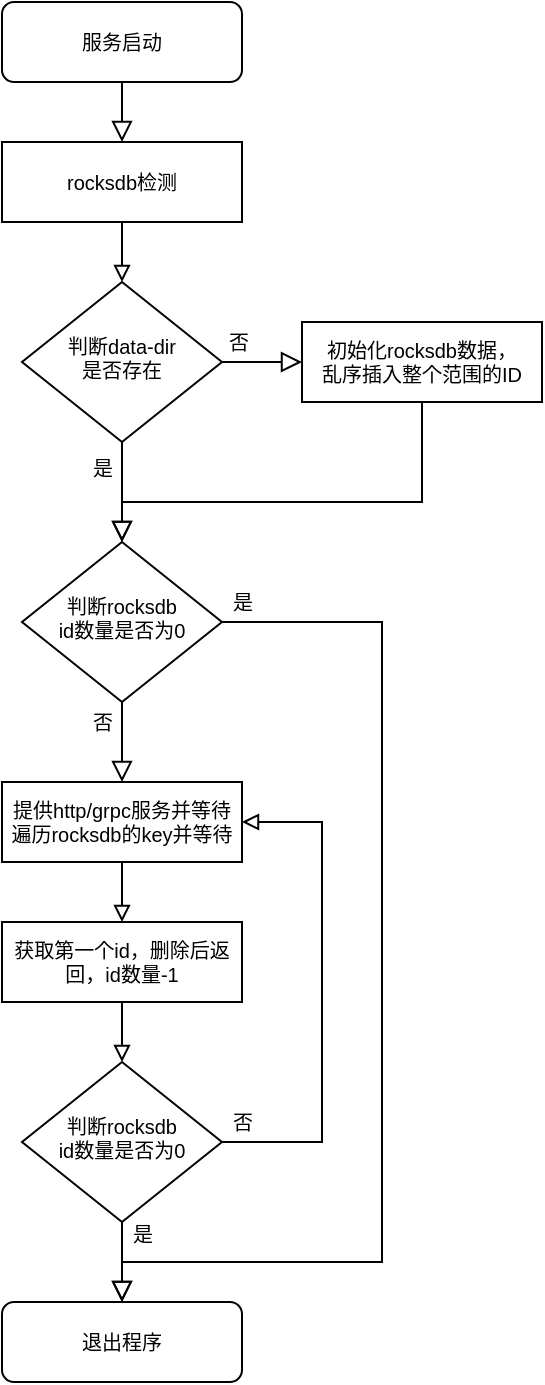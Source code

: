 <mxfile version="12.6.5" type="device"><diagram id="C5RBs43oDa-KdzZeNtuy" name="Page-1"><mxGraphModel dx="1143" dy="700" grid="1" gridSize="10" guides="1" tooltips="1" connect="1" arrows="1" fold="1" page="1" pageScale="1" pageWidth="827" pageHeight="1169" math="0" shadow="0"><root><mxCell id="WIyWlLk6GJQsqaUBKTNV-0"/><mxCell id="WIyWlLk6GJQsqaUBKTNV-1" parent="WIyWlLk6GJQsqaUBKTNV-0"/><mxCell id="WIyWlLk6GJQsqaUBKTNV-2" value="" style="rounded=0;html=1;jettySize=auto;orthogonalLoop=1;fontSize=10;endArrow=block;endFill=0;endSize=8;strokeWidth=1;shadow=0;labelBackgroundColor=none;edgeStyle=orthogonalEdgeStyle;" parent="WIyWlLk6GJQsqaUBKTNV-1" source="WIyWlLk6GJQsqaUBKTNV-3" target="1yWzhl1ohxha4nq3CN1N-8" edge="1"><mxGeometry relative="1" as="geometry"/></mxCell><mxCell id="WIyWlLk6GJQsqaUBKTNV-3" value="服务启动" style="rounded=1;whiteSpace=wrap;html=1;fontSize=10;glass=0;strokeWidth=1;shadow=0;" parent="WIyWlLk6GJQsqaUBKTNV-1" vertex="1"><mxGeometry x="210" y="120" width="120" height="40" as="geometry"/></mxCell><mxCell id="WIyWlLk6GJQsqaUBKTNV-4" value="是" style="rounded=0;html=1;jettySize=auto;orthogonalLoop=1;fontSize=10;endArrow=block;endFill=0;endSize=8;strokeWidth=1;shadow=0;labelBackgroundColor=none;edgeStyle=orthogonalEdgeStyle;" parent="WIyWlLk6GJQsqaUBKTNV-1" source="WIyWlLk6GJQsqaUBKTNV-6" target="WIyWlLk6GJQsqaUBKTNV-10" edge="1"><mxGeometry x="-0.5" y="-10" relative="1" as="geometry"><mxPoint as="offset"/></mxGeometry></mxCell><mxCell id="WIyWlLk6GJQsqaUBKTNV-5" value="否" style="edgeStyle=orthogonalEdgeStyle;rounded=0;html=1;jettySize=auto;orthogonalLoop=1;fontSize=10;endArrow=block;endFill=0;endSize=8;strokeWidth=1;shadow=0;labelBackgroundColor=none;" parent="WIyWlLk6GJQsqaUBKTNV-1" source="WIyWlLk6GJQsqaUBKTNV-6" target="WIyWlLk6GJQsqaUBKTNV-7" edge="1"><mxGeometry x="-0.6" y="10" relative="1" as="geometry"><mxPoint as="offset"/></mxGeometry></mxCell><mxCell id="WIyWlLk6GJQsqaUBKTNV-6" value="判断data-dir&lt;br style=&quot;font-size: 10px;&quot;&gt;是否存在" style="rhombus;whiteSpace=wrap;html=1;shadow=0;fontFamily=Helvetica;fontSize=10;align=center;strokeWidth=1;spacing=6;spacingTop=-4;" parent="WIyWlLk6GJQsqaUBKTNV-1" vertex="1"><mxGeometry x="220" y="260" width="100" height="80" as="geometry"/></mxCell><mxCell id="WIyWlLk6GJQsqaUBKTNV-7" value="初始化rocksdb数据，&lt;br&gt;乱序插入整个范围的ID" style="rounded=0;whiteSpace=wrap;html=1;fontSize=10;glass=0;strokeWidth=1;shadow=0;" parent="WIyWlLk6GJQsqaUBKTNV-1" vertex="1"><mxGeometry x="360" y="280" width="120" height="40" as="geometry"/></mxCell><mxCell id="WIyWlLk6GJQsqaUBKTNV-8" value="否" style="rounded=0;html=1;jettySize=auto;orthogonalLoop=1;fontSize=10;endArrow=block;endFill=0;endSize=8;strokeWidth=1;shadow=0;labelBackgroundColor=none;edgeStyle=orthogonalEdgeStyle;" parent="WIyWlLk6GJQsqaUBKTNV-1" source="WIyWlLk6GJQsqaUBKTNV-10" target="1yWzhl1ohxha4nq3CN1N-5" edge="1"><mxGeometry x="-0.5" y="-10" relative="1" as="geometry"><mxPoint as="offset"/></mxGeometry></mxCell><mxCell id="WIyWlLk6GJQsqaUBKTNV-9" value="是" style="edgeStyle=orthogonalEdgeStyle;rounded=0;html=1;jettySize=auto;orthogonalLoop=1;fontSize=10;endArrow=block;endFill=0;endSize=8;strokeWidth=1;shadow=0;labelBackgroundColor=none;" parent="WIyWlLk6GJQsqaUBKTNV-1" source="WIyWlLk6GJQsqaUBKTNV-10" target="WIyWlLk6GJQsqaUBKTNV-11" edge="1"><mxGeometry x="-0.965" y="10" relative="1" as="geometry"><mxPoint as="offset"/><mxPoint x="370" y="420" as="targetPoint"/><Array as="points"><mxPoint x="400" y="430"/><mxPoint x="400" y="750"/><mxPoint x="270" y="750"/></Array></mxGeometry></mxCell><mxCell id="WIyWlLk6GJQsqaUBKTNV-10" value="判断rocksdb&lt;br style=&quot;font-size: 10px&quot;&gt;id数量是否为0" style="rhombus;whiteSpace=wrap;html=1;shadow=0;fontFamily=Helvetica;fontSize=10;align=center;strokeWidth=1;spacing=6;spacingTop=-4;" parent="WIyWlLk6GJQsqaUBKTNV-1" vertex="1"><mxGeometry x="220" y="390" width="100" height="80" as="geometry"/></mxCell><mxCell id="WIyWlLk6GJQsqaUBKTNV-11" value="退出程序" style="rounded=1;whiteSpace=wrap;html=1;fontSize=10;glass=0;strokeWidth=1;shadow=0;" parent="WIyWlLk6GJQsqaUBKTNV-1" vertex="1"><mxGeometry x="210" y="770" width="120" height="40" as="geometry"/></mxCell><mxCell id="1yWzhl1ohxha4nq3CN1N-4" value="" style="edgeStyle=orthogonalEdgeStyle;rounded=0;html=1;jettySize=auto;orthogonalLoop=1;fontSize=10;endArrow=block;endFill=0;endSize=8;strokeWidth=1;shadow=0;labelBackgroundColor=none;" edge="1" parent="WIyWlLk6GJQsqaUBKTNV-1" source="WIyWlLk6GJQsqaUBKTNV-7" target="WIyWlLk6GJQsqaUBKTNV-10"><mxGeometry x="-0.545" y="-30" relative="1" as="geometry"><mxPoint as="offset"/><mxPoint x="440" y="380" as="sourcePoint"/><mxPoint x="390.0" y="480" as="targetPoint"/><Array as="points"><mxPoint x="420" y="370"/><mxPoint x="270" y="370"/></Array></mxGeometry></mxCell><mxCell id="1yWzhl1ohxha4nq3CN1N-5" value="提供http/grpc服务并等待&lt;br&gt;遍历rocksdb的key并等待" style="rounded=0;whiteSpace=wrap;html=1;fontSize=10;glass=0;strokeWidth=1;shadow=0;fillColor=#ffffff;comic=0;" vertex="1" parent="WIyWlLk6GJQsqaUBKTNV-1"><mxGeometry x="210" y="510" width="120" height="40" as="geometry"/></mxCell><mxCell id="1yWzhl1ohxha4nq3CN1N-9" style="edgeStyle=orthogonalEdgeStyle;rounded=0;orthogonalLoop=1;jettySize=auto;html=1;endArrow=block;endFill=0;fontSize=10;" edge="1" parent="WIyWlLk6GJQsqaUBKTNV-1" source="1yWzhl1ohxha4nq3CN1N-8" target="WIyWlLk6GJQsqaUBKTNV-6"><mxGeometry relative="1" as="geometry"/></mxCell><mxCell id="1yWzhl1ohxha4nq3CN1N-8" value="rocksdb检测" style="rounded=0;whiteSpace=wrap;html=1;fontSize=10;glass=0;strokeWidth=1;shadow=0;" vertex="1" parent="WIyWlLk6GJQsqaUBKTNV-1"><mxGeometry x="210" y="190" width="120" height="40" as="geometry"/></mxCell><mxCell id="1yWzhl1ohxha4nq3CN1N-15" value="" style="edgeStyle=orthogonalEdgeStyle;rounded=0;orthogonalLoop=1;jettySize=auto;html=1;endArrow=block;endFill=0;fontSize=10;" edge="1" parent="WIyWlLk6GJQsqaUBKTNV-1" source="1yWzhl1ohxha4nq3CN1N-10" target="1yWzhl1ohxha4nq3CN1N-16"><mxGeometry relative="1" as="geometry"><mxPoint x="270" y="640" as="targetPoint"/></mxGeometry></mxCell><mxCell id="1yWzhl1ohxha4nq3CN1N-10" value="获取第一个id，删除后返回，id数量-1" style="rounded=0;whiteSpace=wrap;html=1;fontSize=10;glass=0;strokeWidth=1;shadow=0;fillColor=#ffffff;comic=0;" vertex="1" parent="WIyWlLk6GJQsqaUBKTNV-1"><mxGeometry x="210" y="580" width="120" height="40" as="geometry"/></mxCell><mxCell id="1yWzhl1ohxha4nq3CN1N-25" style="edgeStyle=orthogonalEdgeStyle;rounded=0;orthogonalLoop=1;jettySize=auto;html=1;endArrow=block;endFill=0;fontSize=10;movable=1;resizable=0;rotatable=1;deletable=1;editable=1;connectable=1;" edge="1" parent="WIyWlLk6GJQsqaUBKTNV-1" source="1yWzhl1ohxha4nq3CN1N-16" target="1yWzhl1ohxha4nq3CN1N-5"><mxGeometry relative="1" as="geometry"><Array as="points"><mxPoint x="370" y="690"/><mxPoint x="370" y="530"/></Array></mxGeometry></mxCell><mxCell id="1yWzhl1ohxha4nq3CN1N-26" value="否" style="text;html=1;align=center;verticalAlign=middle;resizable=0;points=[];labelBackgroundColor=#ffffff;fontSize=10;movable=1;rotatable=1;deletable=1;editable=1;connectable=1;" vertex="1" connectable="0" parent="1yWzhl1ohxha4nq3CN1N-25"><mxGeometry x="-0.703" y="-1" relative="1" as="geometry"><mxPoint x="-27.21" y="-11" as="offset"/></mxGeometry></mxCell><mxCell id="1yWzhl1ohxha4nq3CN1N-16" value="判断rocksdb&lt;br style=&quot;font-size: 10px&quot;&gt;id数量是否为0" style="rhombus;whiteSpace=wrap;html=1;shadow=0;fontFamily=Helvetica;fontSize=10;align=center;strokeWidth=1;spacing=6;spacingTop=-4;" vertex="1" parent="WIyWlLk6GJQsqaUBKTNV-1"><mxGeometry x="220" y="650" width="100" height="80" as="geometry"/></mxCell><mxCell id="1yWzhl1ohxha4nq3CN1N-18" value="是" style="edgeStyle=orthogonalEdgeStyle;rounded=0;html=1;jettySize=auto;orthogonalLoop=1;fontSize=10;endArrow=block;endFill=0;endSize=8;strokeWidth=1;shadow=0;labelBackgroundColor=none;" edge="1" parent="WIyWlLk6GJQsqaUBKTNV-1" source="1yWzhl1ohxha4nq3CN1N-16" target="WIyWlLk6GJQsqaUBKTNV-11"><mxGeometry x="-0.714" y="10" relative="1" as="geometry"><mxPoint as="offset"/><mxPoint x="329.957" y="430.034" as="sourcePoint"/><mxPoint x="280" y="830" as="targetPoint"/><Array as="points"/></mxGeometry></mxCell><mxCell id="1yWzhl1ohxha4nq3CN1N-24" style="edgeStyle=orthogonalEdgeStyle;rounded=0;orthogonalLoop=1;jettySize=auto;html=1;endArrow=block;endFill=0;fontSize=10;" edge="1" parent="WIyWlLk6GJQsqaUBKTNV-1" source="1yWzhl1ohxha4nq3CN1N-5" target="1yWzhl1ohxha4nq3CN1N-10"><mxGeometry relative="1" as="geometry"><mxPoint x="270" y="604.29" as="sourcePoint"/></mxGeometry></mxCell></root></mxGraphModel></diagram></mxfile>